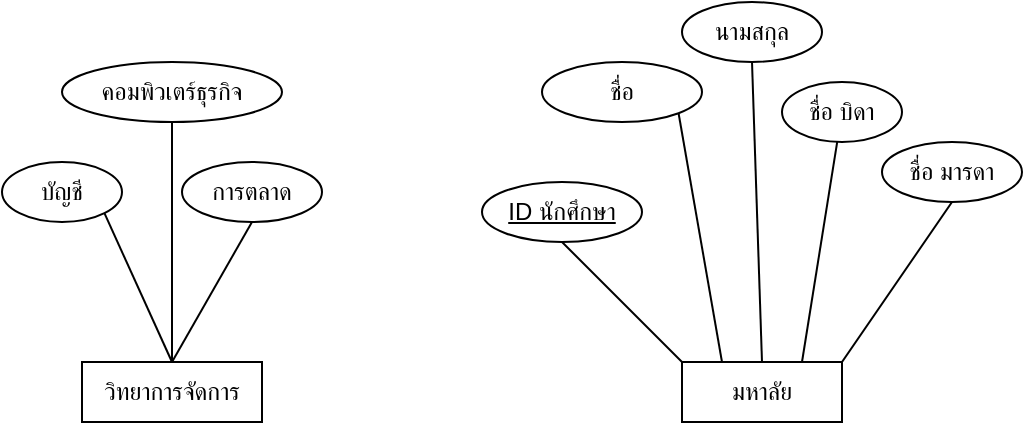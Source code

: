 <mxfile version="12.8.1" type="device"><diagram id="FY4wbWIuNhhu_kevGmKM" name="Page-1"><mxGraphModel dx="1108" dy="388" grid="1" gridSize="10" guides="1" tooltips="1" connect="1" arrows="1" fold="1" page="1" pageScale="1" pageWidth="850" pageHeight="1100" math="0" shadow="0"><root><mxCell id="0"/><mxCell id="1" parent="0"/><mxCell id="F4R0k1ACrV-M7UghGqR1-1" value="วิทยาการจัดการ" style="rounded=0;whiteSpace=wrap;html=1;" vertex="1" parent="1"><mxGeometry x="150" y="190" width="90" height="30" as="geometry"/></mxCell><mxCell id="F4R0k1ACrV-M7UghGqR1-2" value="บัญชี" style="ellipse;whiteSpace=wrap;html=1;" vertex="1" parent="1"><mxGeometry x="110" y="90" width="60" height="30" as="geometry"/></mxCell><mxCell id="F4R0k1ACrV-M7UghGqR1-3" value="คอมพิวเตร์ธุรกิจ" style="ellipse;whiteSpace=wrap;html=1;" vertex="1" parent="1"><mxGeometry x="140" y="40" width="110" height="30" as="geometry"/></mxCell><mxCell id="F4R0k1ACrV-M7UghGqR1-4" value="การตลาด" style="ellipse;whiteSpace=wrap;html=1;" vertex="1" parent="1"><mxGeometry x="200" y="90" width="70" height="30" as="geometry"/></mxCell><mxCell id="F4R0k1ACrV-M7UghGqR1-5" value="" style="endArrow=none;html=1;exitX=0.5;exitY=0;exitDx=0;exitDy=0;entryX=1;entryY=1;entryDx=0;entryDy=0;" edge="1" parent="1" source="F4R0k1ACrV-M7UghGqR1-1" target="F4R0k1ACrV-M7UghGqR1-2"><mxGeometry width="50" height="50" relative="1" as="geometry"><mxPoint x="370" y="240" as="sourcePoint"/><mxPoint x="420" y="190" as="targetPoint"/></mxGeometry></mxCell><mxCell id="F4R0k1ACrV-M7UghGqR1-6" value="" style="endArrow=none;html=1;exitX=0.5;exitY=0;exitDx=0;exitDy=0;entryX=0.5;entryY=1;entryDx=0;entryDy=0;" edge="1" parent="1" source="F4R0k1ACrV-M7UghGqR1-1" target="F4R0k1ACrV-M7UghGqR1-4"><mxGeometry width="50" height="50" relative="1" as="geometry"><mxPoint x="370" y="240" as="sourcePoint"/><mxPoint x="420" y="190" as="targetPoint"/></mxGeometry></mxCell><mxCell id="F4R0k1ACrV-M7UghGqR1-7" value="" style="endArrow=none;html=1;entryX=0.5;entryY=1;entryDx=0;entryDy=0;exitX=0.5;exitY=0;exitDx=0;exitDy=0;" edge="1" parent="1" source="F4R0k1ACrV-M7UghGqR1-1" target="F4R0k1ACrV-M7UghGqR1-3"><mxGeometry width="50" height="50" relative="1" as="geometry"><mxPoint x="370" y="240" as="sourcePoint"/><mxPoint x="420" y="190" as="targetPoint"/></mxGeometry></mxCell><mxCell id="F4R0k1ACrV-M7UghGqR1-8" value="มหาลัย" style="rounded=0;whiteSpace=wrap;html=1;" vertex="1" parent="1"><mxGeometry x="450" y="190" width="80" height="30" as="geometry"/></mxCell><mxCell id="F4R0k1ACrV-M7UghGqR1-9" value="&lt;u&gt;ID นักศึกษา&lt;/u&gt;" style="ellipse;whiteSpace=wrap;html=1;" vertex="1" parent="1"><mxGeometry x="350" y="100" width="80" height="30" as="geometry"/></mxCell><mxCell id="F4R0k1ACrV-M7UghGqR1-10" value="" style="endArrow=none;html=1;entryX=0.5;entryY=1;entryDx=0;entryDy=0;exitX=0;exitY=0;exitDx=0;exitDy=0;" edge="1" parent="1" source="F4R0k1ACrV-M7UghGqR1-8" target="F4R0k1ACrV-M7UghGqR1-9"><mxGeometry width="50" height="50" relative="1" as="geometry"><mxPoint x="370" y="240" as="sourcePoint"/><mxPoint x="420" y="190" as="targetPoint"/></mxGeometry></mxCell><mxCell id="F4R0k1ACrV-M7UghGqR1-11" value="ชื่อ" style="ellipse;whiteSpace=wrap;html=1;" vertex="1" parent="1"><mxGeometry x="380" y="40" width="80" height="30" as="geometry"/></mxCell><mxCell id="F4R0k1ACrV-M7UghGqR1-12" value="นามสกุล" style="ellipse;whiteSpace=wrap;html=1;" vertex="1" parent="1"><mxGeometry x="450" y="10" width="70" height="30" as="geometry"/></mxCell><mxCell id="F4R0k1ACrV-M7UghGqR1-13" value="" style="endArrow=none;html=1;entryX=1;entryY=1;entryDx=0;entryDy=0;exitX=0.25;exitY=0;exitDx=0;exitDy=0;" edge="1" parent="1" source="F4R0k1ACrV-M7UghGqR1-8" target="F4R0k1ACrV-M7UghGqR1-11"><mxGeometry width="50" height="50" relative="1" as="geometry"><mxPoint x="370" y="240" as="sourcePoint"/><mxPoint x="420" y="190" as="targetPoint"/></mxGeometry></mxCell><mxCell id="F4R0k1ACrV-M7UghGqR1-14" value="" style="endArrow=none;html=1;entryX=0.5;entryY=1;entryDx=0;entryDy=0;exitX=0.5;exitY=0;exitDx=0;exitDy=0;" edge="1" parent="1" source="F4R0k1ACrV-M7UghGqR1-8" target="F4R0k1ACrV-M7UghGqR1-12"><mxGeometry width="50" height="50" relative="1" as="geometry"><mxPoint x="370" y="240" as="sourcePoint"/><mxPoint x="420" y="190" as="targetPoint"/></mxGeometry></mxCell><mxCell id="F4R0k1ACrV-M7UghGqR1-15" value="ชื่อ บิดา" style="ellipse;whiteSpace=wrap;html=1;" vertex="1" parent="1"><mxGeometry x="500" y="50" width="60" height="30" as="geometry"/></mxCell><mxCell id="F4R0k1ACrV-M7UghGqR1-16" value="" style="endArrow=none;html=1;exitX=0.75;exitY=0;exitDx=0;exitDy=0;" edge="1" parent="1" source="F4R0k1ACrV-M7UghGqR1-8" target="F4R0k1ACrV-M7UghGqR1-15"><mxGeometry width="50" height="50" relative="1" as="geometry"><mxPoint x="370" y="240" as="sourcePoint"/><mxPoint x="420" y="190" as="targetPoint"/></mxGeometry></mxCell><mxCell id="F4R0k1ACrV-M7UghGqR1-17" value="ชื่อ มารดา" style="ellipse;whiteSpace=wrap;html=1;" vertex="1" parent="1"><mxGeometry x="550" y="80" width="70" height="30" as="geometry"/></mxCell><mxCell id="F4R0k1ACrV-M7UghGqR1-18" value="" style="endArrow=none;html=1;entryX=0.5;entryY=1;entryDx=0;entryDy=0;exitX=1;exitY=0;exitDx=0;exitDy=0;" edge="1" parent="1" source="F4R0k1ACrV-M7UghGqR1-8" target="F4R0k1ACrV-M7UghGqR1-17"><mxGeometry width="50" height="50" relative="1" as="geometry"><mxPoint x="370" y="240" as="sourcePoint"/><mxPoint x="420" y="190" as="targetPoint"/></mxGeometry></mxCell></root></mxGraphModel></diagram></mxfile>